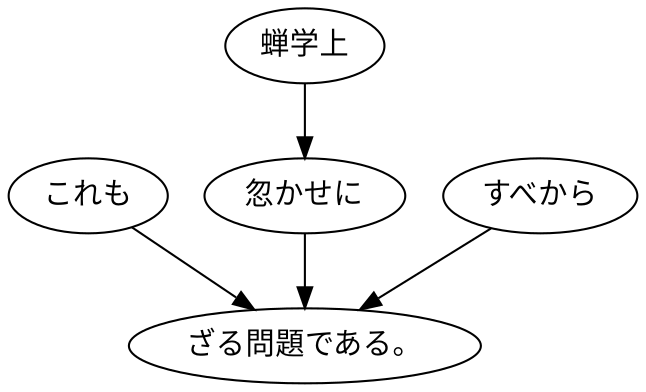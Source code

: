 digraph graph4044 {
	node0 [label="これも"];
	node1 [label="蝉学上"];
	node2 [label="忽かせに"];
	node3 [label="すべから"];
	node4 [label="ざる問題である。"];
	node0 -> node4;
	node1 -> node2;
	node2 -> node4;
	node3 -> node4;
}
